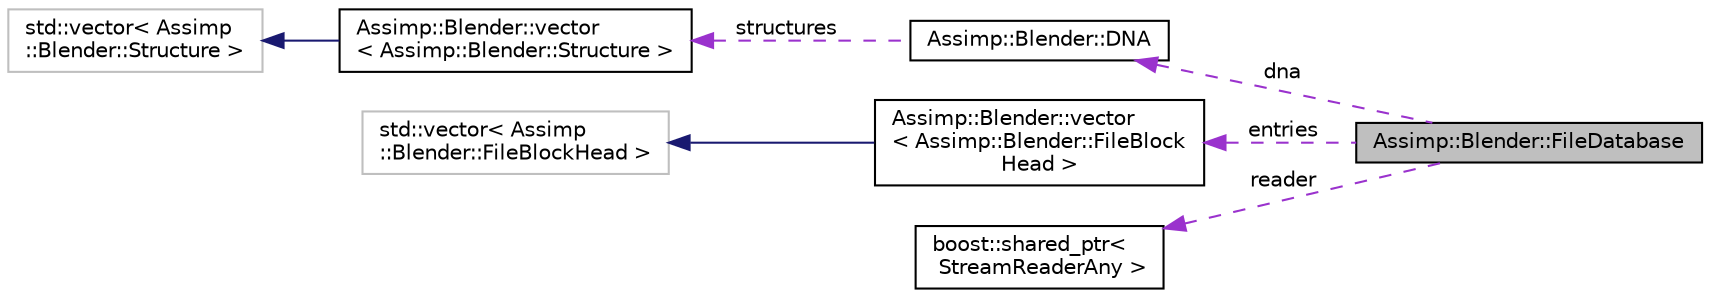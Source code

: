 digraph "Assimp::Blender::FileDatabase"
{
  edge [fontname="Helvetica",fontsize="10",labelfontname="Helvetica",labelfontsize="10"];
  node [fontname="Helvetica",fontsize="10",shape=record];
  rankdir="LR";
  Node1 [label="Assimp::Blender::FileDatabase",height=0.2,width=0.4,color="black", fillcolor="grey75", style="filled", fontcolor="black"];
  Node2 -> Node1 [dir="back",color="darkorchid3",fontsize="10",style="dashed",label=" dna" ,fontname="Helvetica"];
  Node2 [label="Assimp::Blender::DNA",height=0.2,width=0.4,color="black", fillcolor="white", style="filled",URL="$class_assimp_1_1_blender_1_1_d_n_a.html"];
  Node3 -> Node2 [dir="back",color="darkorchid3",fontsize="10",style="dashed",label=" structures" ,fontname="Helvetica"];
  Node3 [label="Assimp::Blender::vector\l\< Assimp::Blender::Structure \>",height=0.2,width=0.4,color="black", fillcolor="white", style="filled",URL="$class_assimp_1_1_blender_1_1vector.html"];
  Node4 -> Node3 [dir="back",color="midnightblue",fontsize="10",style="solid",fontname="Helvetica"];
  Node4 [label="std::vector\< Assimp\l::Blender::Structure \>",height=0.2,width=0.4,color="grey75", fillcolor="white", style="filled"];
  Node5 -> Node1 [dir="back",color="darkorchid3",fontsize="10",style="dashed",label=" entries" ,fontname="Helvetica"];
  Node5 [label="Assimp::Blender::vector\l\< Assimp::Blender::FileBlock\lHead \>",height=0.2,width=0.4,color="black", fillcolor="white", style="filled",URL="$class_assimp_1_1_blender_1_1vector.html"];
  Node6 -> Node5 [dir="back",color="midnightblue",fontsize="10",style="solid",fontname="Helvetica"];
  Node6 [label="std::vector\< Assimp\l::Blender::FileBlockHead \>",height=0.2,width=0.4,color="grey75", fillcolor="white", style="filled"];
  Node7 -> Node1 [dir="back",color="darkorchid3",fontsize="10",style="dashed",label=" reader" ,fontname="Helvetica"];
  Node7 [label="boost::shared_ptr\<\l StreamReaderAny \>",height=0.2,width=0.4,color="black", fillcolor="white", style="filled",URL="$classboost_1_1shared__ptr.html"];
}
